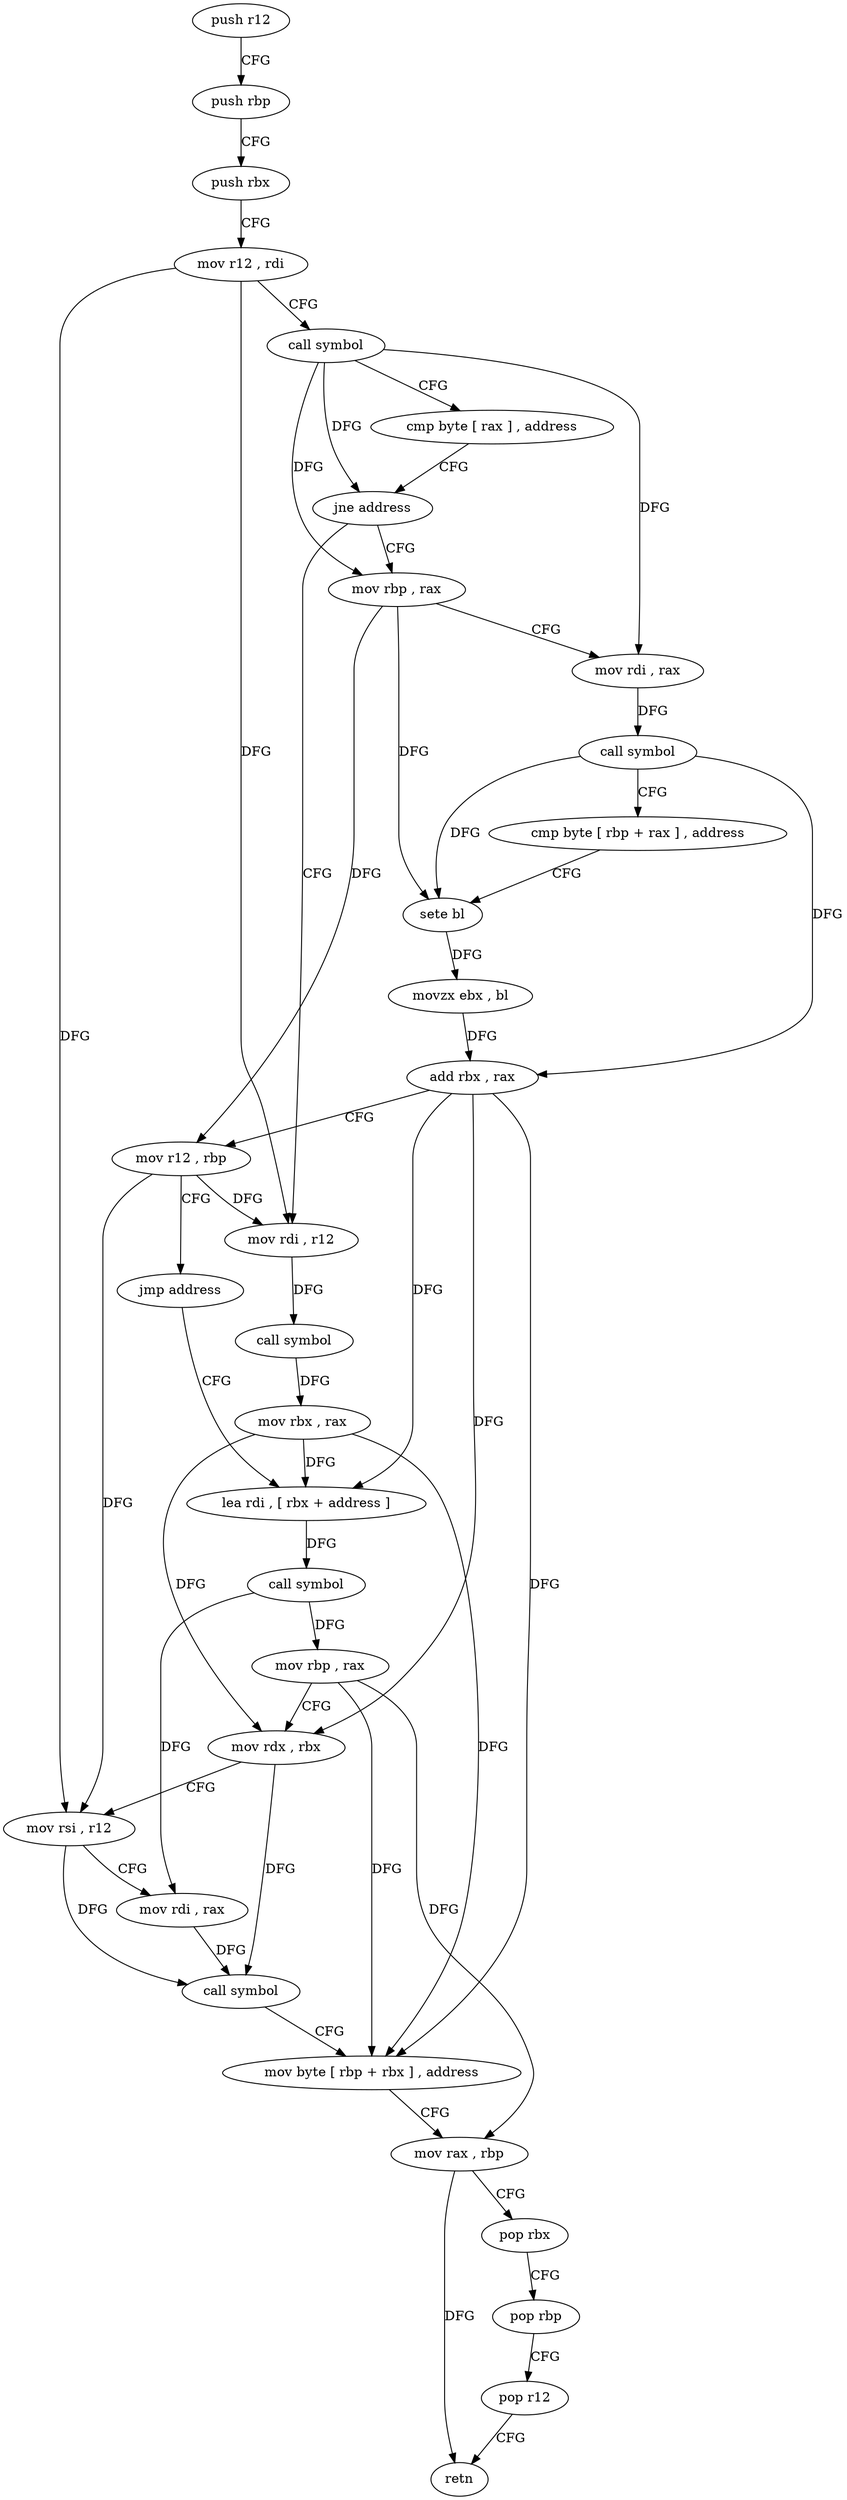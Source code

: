 digraph "func" {
"4265245" [label = "push r12" ]
"4265247" [label = "push rbp" ]
"4265248" [label = "push rbx" ]
"4265249" [label = "mov r12 , rdi" ]
"4265252" [label = "call symbol" ]
"4265257" [label = "cmp byte [ rax ] , address" ]
"4265260" [label = "jne address" ]
"4265312" [label = "mov rbp , rax" ]
"4265262" [label = "mov rdi , r12" ]
"4265315" [label = "mov rdi , rax" ]
"4265318" [label = "call symbol" ]
"4265323" [label = "cmp byte [ rbp + rax ] , address" ]
"4265328" [label = "sete bl" ]
"4265331" [label = "movzx ebx , bl" ]
"4265334" [label = "add rbx , rax" ]
"4265337" [label = "mov r12 , rbp" ]
"4265340" [label = "jmp address" ]
"4265273" [label = "lea rdi , [ rbx + address ]" ]
"4265265" [label = "call symbol" ]
"4265270" [label = "mov rbx , rax" ]
"4265277" [label = "call symbol" ]
"4265282" [label = "mov rbp , rax" ]
"4265285" [label = "mov rdx , rbx" ]
"4265288" [label = "mov rsi , r12" ]
"4265291" [label = "mov rdi , rax" ]
"4265294" [label = "call symbol" ]
"4265299" [label = "mov byte [ rbp + rbx ] , address" ]
"4265304" [label = "mov rax , rbp" ]
"4265307" [label = "pop rbx" ]
"4265308" [label = "pop rbp" ]
"4265309" [label = "pop r12" ]
"4265311" [label = "retn" ]
"4265245" -> "4265247" [ label = "CFG" ]
"4265247" -> "4265248" [ label = "CFG" ]
"4265248" -> "4265249" [ label = "CFG" ]
"4265249" -> "4265252" [ label = "CFG" ]
"4265249" -> "4265262" [ label = "DFG" ]
"4265249" -> "4265288" [ label = "DFG" ]
"4265252" -> "4265257" [ label = "CFG" ]
"4265252" -> "4265260" [ label = "DFG" ]
"4265252" -> "4265312" [ label = "DFG" ]
"4265252" -> "4265315" [ label = "DFG" ]
"4265257" -> "4265260" [ label = "CFG" ]
"4265260" -> "4265312" [ label = "CFG" ]
"4265260" -> "4265262" [ label = "CFG" ]
"4265312" -> "4265315" [ label = "CFG" ]
"4265312" -> "4265328" [ label = "DFG" ]
"4265312" -> "4265337" [ label = "DFG" ]
"4265262" -> "4265265" [ label = "DFG" ]
"4265315" -> "4265318" [ label = "DFG" ]
"4265318" -> "4265323" [ label = "CFG" ]
"4265318" -> "4265328" [ label = "DFG" ]
"4265318" -> "4265334" [ label = "DFG" ]
"4265323" -> "4265328" [ label = "CFG" ]
"4265328" -> "4265331" [ label = "DFG" ]
"4265331" -> "4265334" [ label = "DFG" ]
"4265334" -> "4265337" [ label = "CFG" ]
"4265334" -> "4265273" [ label = "DFG" ]
"4265334" -> "4265285" [ label = "DFG" ]
"4265334" -> "4265299" [ label = "DFG" ]
"4265337" -> "4265340" [ label = "CFG" ]
"4265337" -> "4265262" [ label = "DFG" ]
"4265337" -> "4265288" [ label = "DFG" ]
"4265340" -> "4265273" [ label = "CFG" ]
"4265273" -> "4265277" [ label = "DFG" ]
"4265265" -> "4265270" [ label = "DFG" ]
"4265270" -> "4265273" [ label = "DFG" ]
"4265270" -> "4265285" [ label = "DFG" ]
"4265270" -> "4265299" [ label = "DFG" ]
"4265277" -> "4265282" [ label = "DFG" ]
"4265277" -> "4265291" [ label = "DFG" ]
"4265282" -> "4265285" [ label = "CFG" ]
"4265282" -> "4265299" [ label = "DFG" ]
"4265282" -> "4265304" [ label = "DFG" ]
"4265285" -> "4265288" [ label = "CFG" ]
"4265285" -> "4265294" [ label = "DFG" ]
"4265288" -> "4265291" [ label = "CFG" ]
"4265288" -> "4265294" [ label = "DFG" ]
"4265291" -> "4265294" [ label = "DFG" ]
"4265294" -> "4265299" [ label = "CFG" ]
"4265299" -> "4265304" [ label = "CFG" ]
"4265304" -> "4265307" [ label = "CFG" ]
"4265304" -> "4265311" [ label = "DFG" ]
"4265307" -> "4265308" [ label = "CFG" ]
"4265308" -> "4265309" [ label = "CFG" ]
"4265309" -> "4265311" [ label = "CFG" ]
}
